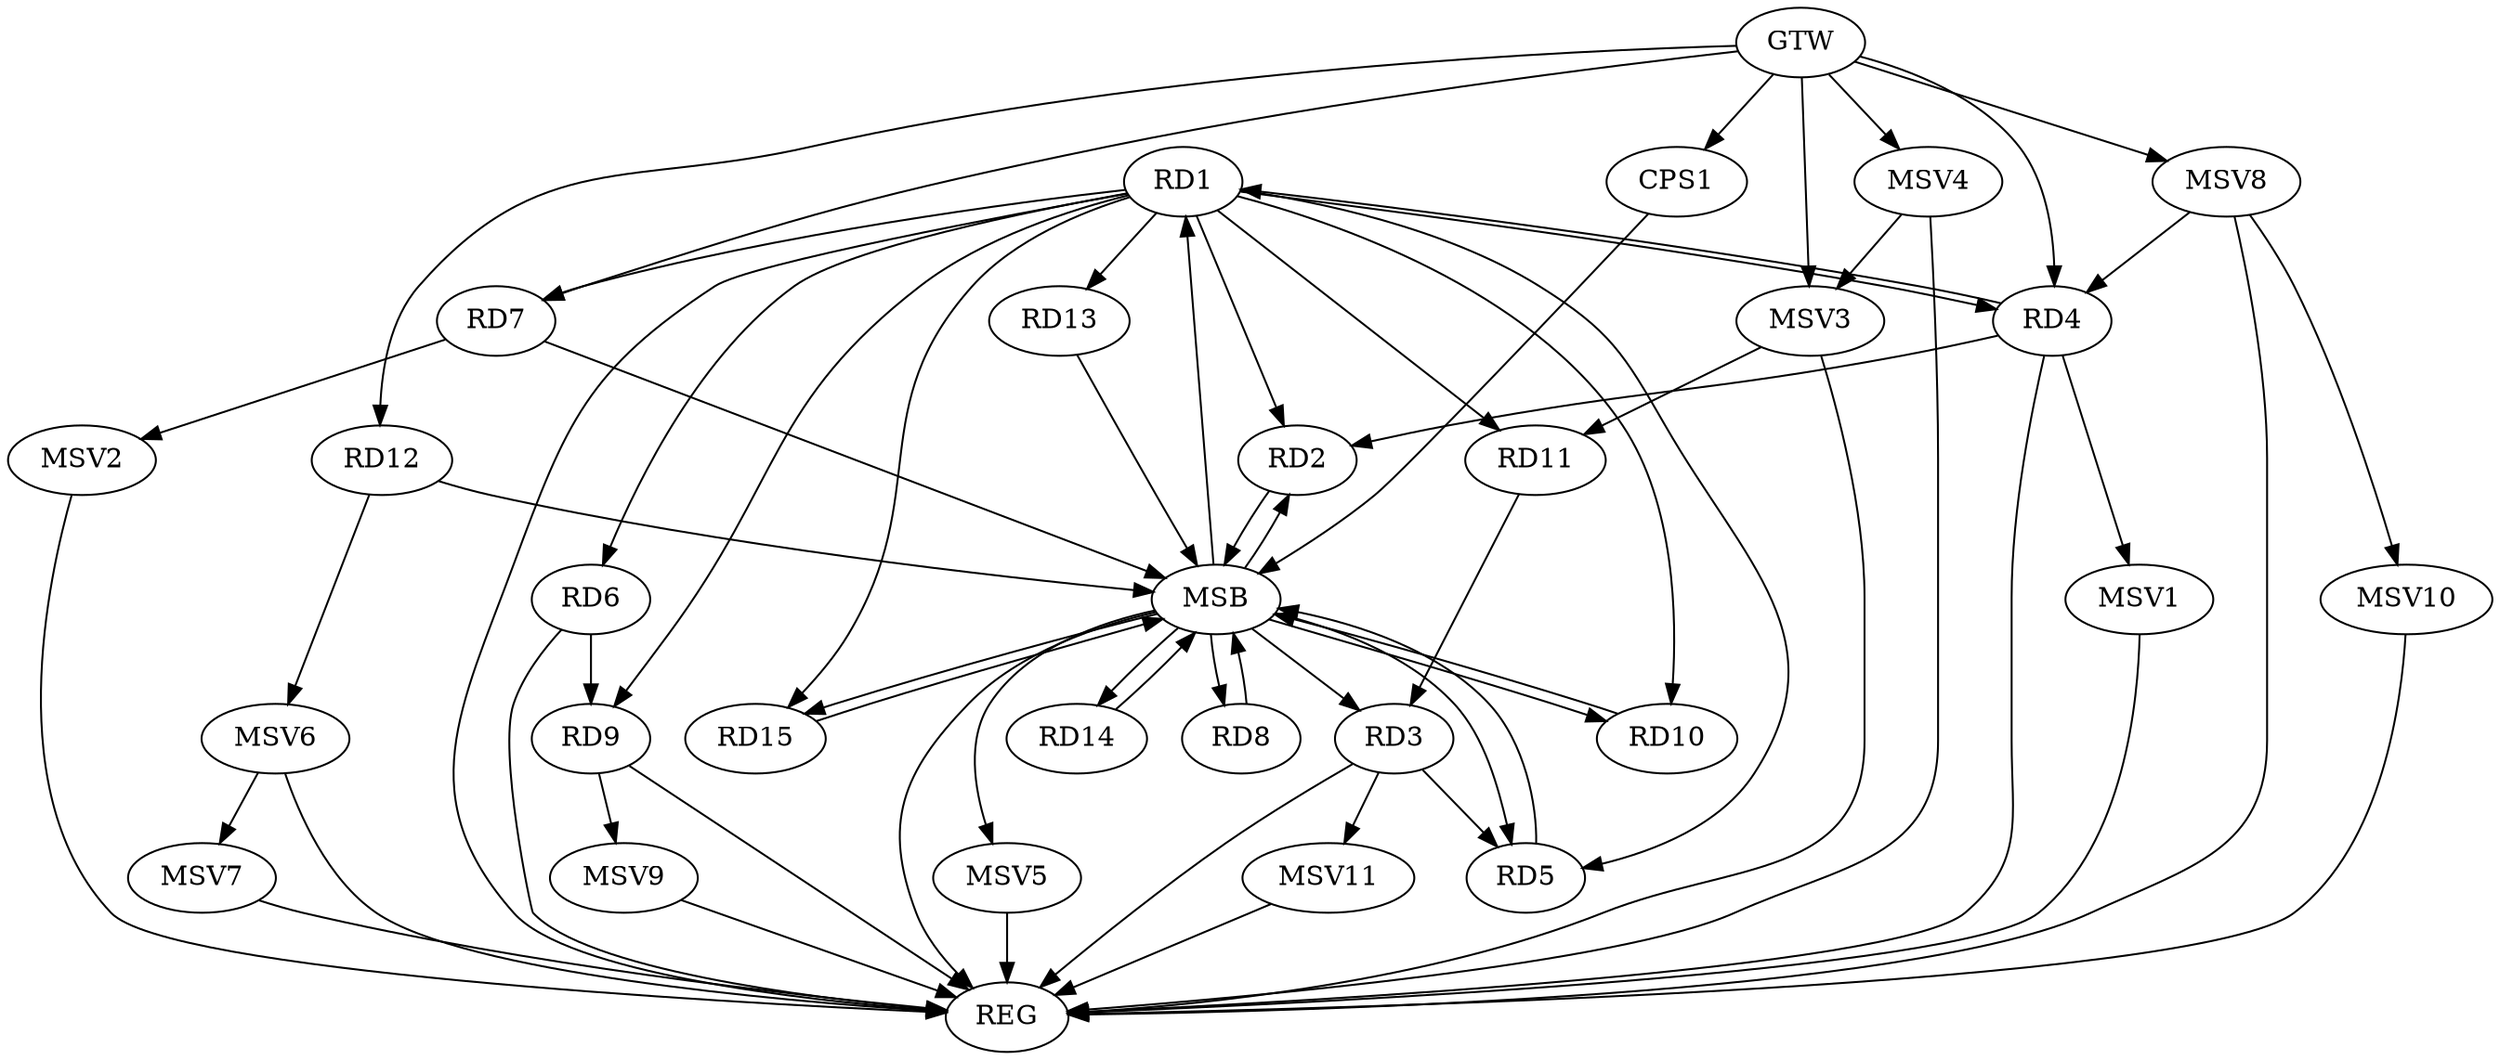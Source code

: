 strict digraph G {
  RD1 [ label="RD1" ];
  RD2 [ label="RD2" ];
  RD3 [ label="RD3" ];
  RD4 [ label="RD4" ];
  RD5 [ label="RD5" ];
  RD6 [ label="RD6" ];
  RD7 [ label="RD7" ];
  RD8 [ label="RD8" ];
  RD9 [ label="RD9" ];
  RD10 [ label="RD10" ];
  RD11 [ label="RD11" ];
  RD12 [ label="RD12" ];
  RD13 [ label="RD13" ];
  RD14 [ label="RD14" ];
  RD15 [ label="RD15" ];
  CPS1 [ label="CPS1" ];
  GTW [ label="GTW" ];
  REG [ label="REG" ];
  MSB [ label="MSB" ];
  MSV1 [ label="MSV1" ];
  MSV2 [ label="MSV2" ];
  MSV3 [ label="MSV3" ];
  MSV4 [ label="MSV4" ];
  MSV5 [ label="MSV5" ];
  MSV6 [ label="MSV6" ];
  MSV7 [ label="MSV7" ];
  MSV8 [ label="MSV8" ];
  MSV9 [ label="MSV9" ];
  MSV10 [ label="MSV10" ];
  MSV11 [ label="MSV11" ];
  RD4 -> RD1;
  RD1 -> RD5;
  RD1 -> RD9;
  RD1 -> RD11;
  RD4 -> RD2;
  RD3 -> RD5;
  RD11 -> RD3;
  RD6 -> RD9;
  GTW -> RD4;
  GTW -> RD7;
  GTW -> RD12;
  GTW -> CPS1;
  RD1 -> REG;
  RD3 -> REG;
  RD4 -> REG;
  RD6 -> REG;
  RD9 -> REG;
  RD2 -> MSB;
  MSB -> RD8;
  MSB -> RD14;
  MSB -> REG;
  RD5 -> MSB;
  RD7 -> MSB;
  MSB -> RD1;
  MSB -> RD3;
  RD8 -> MSB;
  MSB -> RD2;
  RD10 -> MSB;
  RD12 -> MSB;
  RD13 -> MSB;
  MSB -> RD10;
  MSB -> RD15;
  RD14 -> MSB;
  RD15 -> MSB;
  CPS1 -> MSB;
  MSB -> RD5;
  RD1 -> RD13;
  RD1 -> RD4;
  RD1 -> RD6;
  RD1 -> RD10;
  RD1 -> RD7;
  RD1 -> RD2;
  RD1 -> RD15;
  RD4 -> MSV1;
  MSV1 -> REG;
  RD7 -> MSV2;
  MSV2 -> REG;
  MSV3 -> RD11;
  GTW -> MSV3;
  MSV3 -> REG;
  MSV4 -> MSV3;
  GTW -> MSV4;
  MSV4 -> REG;
  MSB -> MSV5;
  MSV5 -> REG;
  RD12 -> MSV6;
  MSV6 -> REG;
  MSV6 -> MSV7;
  MSV7 -> REG;
  MSV8 -> RD4;
  GTW -> MSV8;
  MSV8 -> REG;
  RD9 -> MSV9;
  MSV9 -> REG;
  MSV8 -> MSV10;
  MSV10 -> REG;
  RD3 -> MSV11;
  MSV11 -> REG;
}
